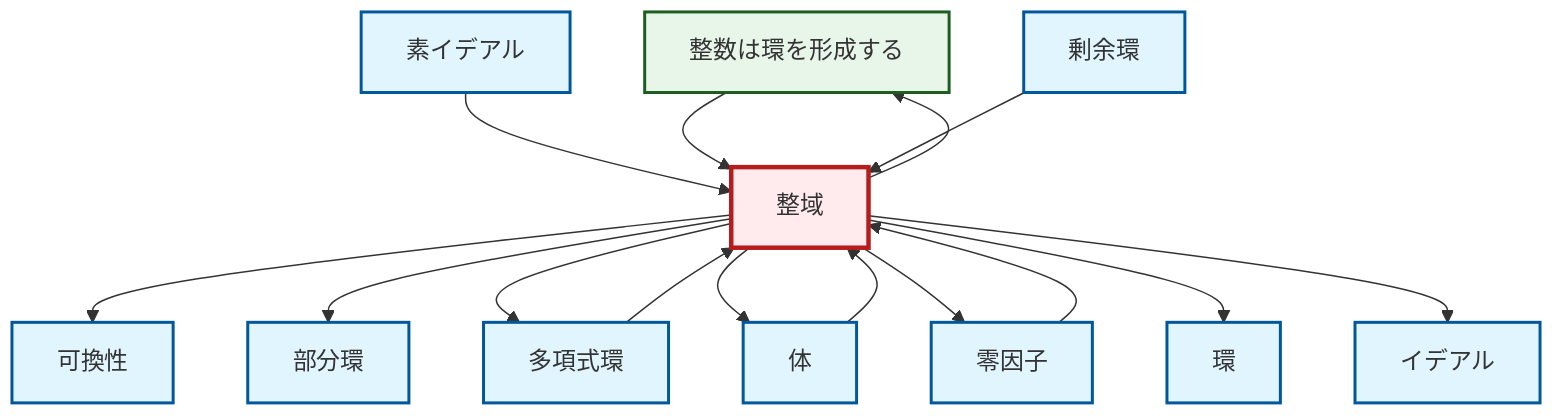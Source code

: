 graph TD
    classDef definition fill:#e1f5fe,stroke:#01579b,stroke-width:2px
    classDef theorem fill:#f3e5f5,stroke:#4a148c,stroke-width:2px
    classDef axiom fill:#fff3e0,stroke:#e65100,stroke-width:2px
    classDef example fill:#e8f5e9,stroke:#1b5e20,stroke-width:2px
    classDef current fill:#ffebee,stroke:#b71c1c,stroke-width:3px
    ex-integers-ring["整数は環を形成する"]:::example
    def-ring["環"]:::definition
    def-field["体"]:::definition
    def-quotient-ring["剰余環"]:::definition
    def-zero-divisor["零因子"]:::definition
    def-integral-domain["整域"]:::definition
    def-prime-ideal["素イデアル"]:::definition
    def-polynomial-ring["多項式環"]:::definition
    def-commutativity["可換性"]:::definition
    def-ideal["イデアル"]:::definition
    def-subring["部分環"]:::definition
    def-integral-domain --> def-commutativity
    def-field --> def-integral-domain
    def-prime-ideal --> def-integral-domain
    def-integral-domain --> def-subring
    def-integral-domain --> def-polynomial-ring
    def-integral-domain --> def-field
    def-zero-divisor --> def-integral-domain
    ex-integers-ring --> def-integral-domain
    def-quotient-ring --> def-integral-domain
    def-integral-domain --> def-zero-divisor
    def-polynomial-ring --> def-integral-domain
    def-integral-domain --> def-ring
    def-integral-domain --> def-ideal
    def-integral-domain --> ex-integers-ring
    class def-integral-domain current